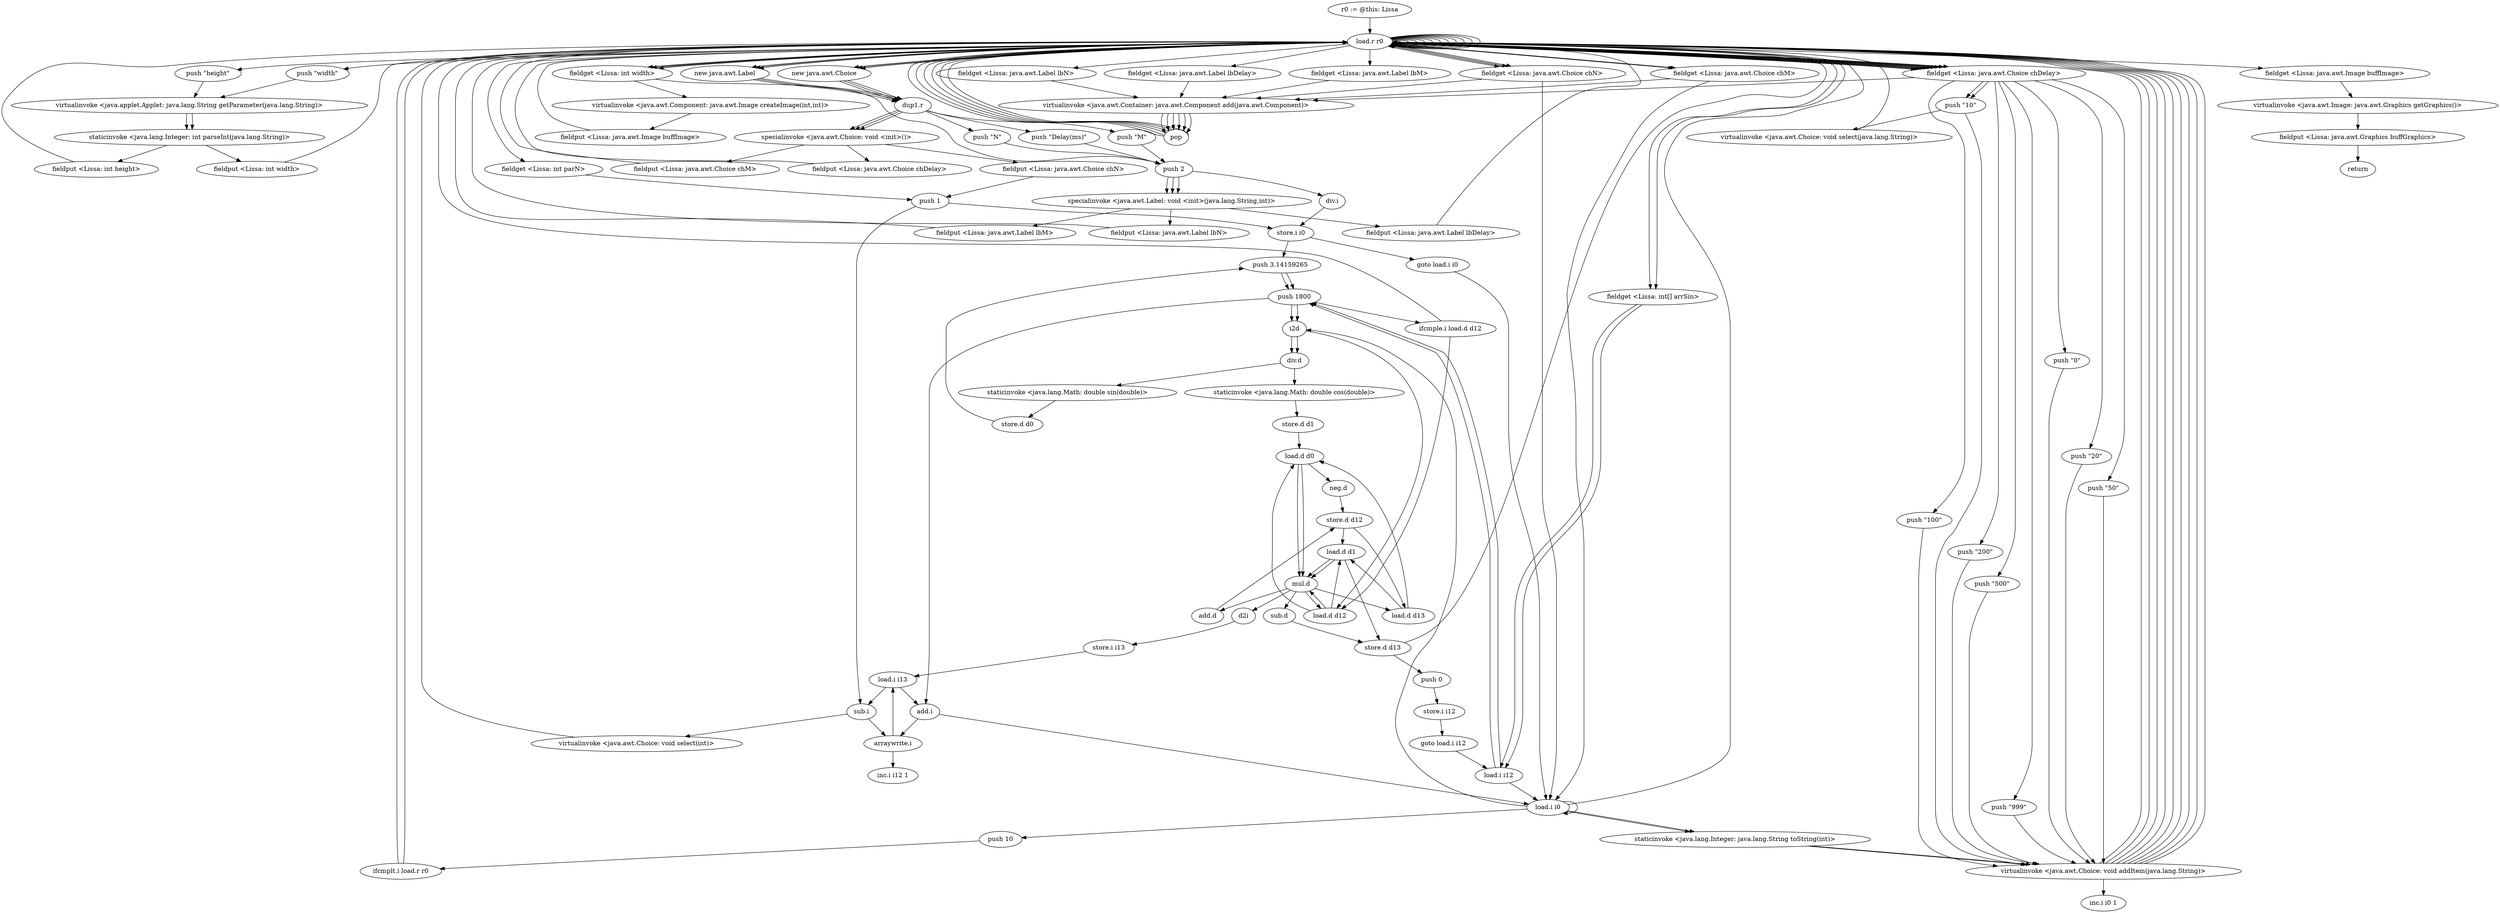 digraph "" {
    "r0 := @this: Lissa"
    "load.r r0"
    "r0 := @this: Lissa"->"load.r r0";
    "load.r r0"->"load.r r0";
    "push \"height\""
    "load.r r0"->"push \"height\"";
    "virtualinvoke <java.applet.Applet: java.lang.String getParameter(java.lang.String)>"
    "push \"height\""->"virtualinvoke <java.applet.Applet: java.lang.String getParameter(java.lang.String)>";
    "staticinvoke <java.lang.Integer: int parseInt(java.lang.String)>"
    "virtualinvoke <java.applet.Applet: java.lang.String getParameter(java.lang.String)>"->"staticinvoke <java.lang.Integer: int parseInt(java.lang.String)>";
    "fieldput <Lissa: int height>"
    "staticinvoke <java.lang.Integer: int parseInt(java.lang.String)>"->"fieldput <Lissa: int height>";
    "fieldput <Lissa: int height>"->"load.r r0";
    "load.r r0"->"load.r r0";
    "push \"width\""
    "load.r r0"->"push \"width\"";
    "push \"width\""->"virtualinvoke <java.applet.Applet: java.lang.String getParameter(java.lang.String)>";
    "virtualinvoke <java.applet.Applet: java.lang.String getParameter(java.lang.String)>"->"staticinvoke <java.lang.Integer: int parseInt(java.lang.String)>";
    "fieldput <Lissa: int width>"
    "staticinvoke <java.lang.Integer: int parseInt(java.lang.String)>"->"fieldput <Lissa: int width>";
    "fieldput <Lissa: int width>"->"load.r r0";
    "fieldget <Lissa: int width>"
    "load.r r0"->"fieldget <Lissa: int width>";
    "push 2"
    "fieldget <Lissa: int width>"->"push 2";
    "div.i"
    "push 2"->"div.i";
    "store.i i0"
    "div.i"->"store.i i0";
    "push 3.14159265"
    "store.i i0"->"push 3.14159265";
    "push 1800"
    "push 3.14159265"->"push 1800";
    "i2d"
    "push 1800"->"i2d";
    "div.d"
    "i2d"->"div.d";
    "staticinvoke <java.lang.Math: double sin(double)>"
    "div.d"->"staticinvoke <java.lang.Math: double sin(double)>";
    "store.d d0"
    "staticinvoke <java.lang.Math: double sin(double)>"->"store.d d0";
    "store.d d0"->"push 3.14159265";
    "push 3.14159265"->"push 1800";
    "push 1800"->"i2d";
    "i2d"->"div.d";
    "staticinvoke <java.lang.Math: double cos(double)>"
    "div.d"->"staticinvoke <java.lang.Math: double cos(double)>";
    "store.d d1"
    "staticinvoke <java.lang.Math: double cos(double)>"->"store.d d1";
    "load.d d0"
    "store.d d1"->"load.d d0";
    "neg.d"
    "load.d d0"->"neg.d";
    "store.d d12"
    "neg.d"->"store.d d12";
    "load.d d1"
    "store.d d12"->"load.d d1";
    "store.d d13"
    "load.d d1"->"store.d d13";
    "push 0"
    "store.d d13"->"push 0";
    "store.i i12"
    "push 0"->"store.i i12";
    "goto load.i i12"
    "store.i i12"->"goto load.i i12";
    "load.i i12"
    "goto load.i i12"->"load.i i12";
    "load.i i12"->"push 1800";
    "ifcmple.i load.d d12"
    "push 1800"->"ifcmple.i load.d d12";
    "ifcmple.i load.d d12"->"load.r r0";
    "new java.awt.Choice"
    "load.r r0"->"new java.awt.Choice";
    "dup1.r"
    "new java.awt.Choice"->"dup1.r";
    "specialinvoke <java.awt.Choice: void <init>()>"
    "dup1.r"->"specialinvoke <java.awt.Choice: void <init>()>";
    "fieldput <Lissa: java.awt.Choice chM>"
    "specialinvoke <java.awt.Choice: void <init>()>"->"fieldput <Lissa: java.awt.Choice chM>";
    "fieldput <Lissa: java.awt.Choice chM>"->"load.r r0";
    "load.r r0"->"new java.awt.Choice";
    "new java.awt.Choice"->"dup1.r";
    "dup1.r"->"specialinvoke <java.awt.Choice: void <init>()>";
    "fieldput <Lissa: java.awt.Choice chN>"
    "specialinvoke <java.awt.Choice: void <init>()>"->"fieldput <Lissa: java.awt.Choice chN>";
    "push 1"
    "fieldput <Lissa: java.awt.Choice chN>"->"push 1";
    "push 1"->"store.i i0";
    "goto load.i i0"
    "store.i i0"->"goto load.i i0";
    "load.i i0"
    "goto load.i i0"->"load.i i0";
    "push 10"
    "load.i i0"->"push 10";
    "ifcmplt.i load.r r0"
    "push 10"->"ifcmplt.i load.r r0";
    "ifcmplt.i load.r r0"->"load.r r0";
    "fieldget <Lissa: java.awt.Choice chN>"
    "load.r r0"->"fieldget <Lissa: java.awt.Choice chN>";
    "fieldget <Lissa: java.awt.Choice chN>"->"load.r r0";
    "fieldget <Lissa: int parN>"
    "load.r r0"->"fieldget <Lissa: int parN>";
    "fieldget <Lissa: int parN>"->"push 1";
    "sub.i"
    "push 1"->"sub.i";
    "virtualinvoke <java.awt.Choice: void select(int)>"
    "sub.i"->"virtualinvoke <java.awt.Choice: void select(int)>";
    "virtualinvoke <java.awt.Choice: void select(int)>"->"load.r r0";
    "new java.awt.Label"
    "load.r r0"->"new java.awt.Label";
    "new java.awt.Label"->"dup1.r";
    "push \"M\""
    "dup1.r"->"push \"M\"";
    "push \"M\""->"push 2";
    "specialinvoke <java.awt.Label: void <init>(java.lang.String,int)>"
    "push 2"->"specialinvoke <java.awt.Label: void <init>(java.lang.String,int)>";
    "fieldput <Lissa: java.awt.Label lbM>"
    "specialinvoke <java.awt.Label: void <init>(java.lang.String,int)>"->"fieldput <Lissa: java.awt.Label lbM>";
    "fieldput <Lissa: java.awt.Label lbM>"->"load.r r0";
    "load.r r0"->"load.r r0";
    "fieldget <Lissa: java.awt.Label lbM>"
    "load.r r0"->"fieldget <Lissa: java.awt.Label lbM>";
    "virtualinvoke <java.awt.Container: java.awt.Component add(java.awt.Component)>"
    "fieldget <Lissa: java.awt.Label lbM>"->"virtualinvoke <java.awt.Container: java.awt.Component add(java.awt.Component)>";
    "pop"
    "virtualinvoke <java.awt.Container: java.awt.Component add(java.awt.Component)>"->"pop";
    "pop"->"load.r r0";
    "load.r r0"->"load.r r0";
    "fieldget <Lissa: java.awt.Choice chM>"
    "load.r r0"->"fieldget <Lissa: java.awt.Choice chM>";
    "fieldget <Lissa: java.awt.Choice chM>"->"virtualinvoke <java.awt.Container: java.awt.Component add(java.awt.Component)>";
    "virtualinvoke <java.awt.Container: java.awt.Component add(java.awt.Component)>"->"pop";
    "pop"->"load.r r0";
    "load.r r0"->"new java.awt.Label";
    "new java.awt.Label"->"dup1.r";
    "push \"N\""
    "dup1.r"->"push \"N\"";
    "push \"N\""->"push 2";
    "push 2"->"specialinvoke <java.awt.Label: void <init>(java.lang.String,int)>";
    "fieldput <Lissa: java.awt.Label lbN>"
    "specialinvoke <java.awt.Label: void <init>(java.lang.String,int)>"->"fieldput <Lissa: java.awt.Label lbN>";
    "fieldput <Lissa: java.awt.Label lbN>"->"load.r r0";
    "load.r r0"->"load.r r0";
    "fieldget <Lissa: java.awt.Label lbN>"
    "load.r r0"->"fieldget <Lissa: java.awt.Label lbN>";
    "fieldget <Lissa: java.awt.Label lbN>"->"virtualinvoke <java.awt.Container: java.awt.Component add(java.awt.Component)>";
    "virtualinvoke <java.awt.Container: java.awt.Component add(java.awt.Component)>"->"pop";
    "pop"->"load.r r0";
    "load.r r0"->"load.r r0";
    "load.r r0"->"fieldget <Lissa: java.awt.Choice chN>";
    "fieldget <Lissa: java.awt.Choice chN>"->"virtualinvoke <java.awt.Container: java.awt.Component add(java.awt.Component)>";
    "virtualinvoke <java.awt.Container: java.awt.Component add(java.awt.Component)>"->"pop";
    "pop"->"load.r r0";
    "load.r r0"->"new java.awt.Label";
    "new java.awt.Label"->"dup1.r";
    "push \"Delay(ms)\""
    "dup1.r"->"push \"Delay(ms)\"";
    "push \"Delay(ms)\""->"push 2";
    "push 2"->"specialinvoke <java.awt.Label: void <init>(java.lang.String,int)>";
    "fieldput <Lissa: java.awt.Label lbDelay>"
    "specialinvoke <java.awt.Label: void <init>(java.lang.String,int)>"->"fieldput <Lissa: java.awt.Label lbDelay>";
    "fieldput <Lissa: java.awt.Label lbDelay>"->"load.r r0";
    "load.r r0"->"load.r r0";
    "fieldget <Lissa: java.awt.Label lbDelay>"
    "load.r r0"->"fieldget <Lissa: java.awt.Label lbDelay>";
    "fieldget <Lissa: java.awt.Label lbDelay>"->"virtualinvoke <java.awt.Container: java.awt.Component add(java.awt.Component)>";
    "virtualinvoke <java.awt.Container: java.awt.Component add(java.awt.Component)>"->"pop";
    "pop"->"load.r r0";
    "load.r r0"->"new java.awt.Choice";
    "new java.awt.Choice"->"dup1.r";
    "dup1.r"->"specialinvoke <java.awt.Choice: void <init>()>";
    "fieldput <Lissa: java.awt.Choice chDelay>"
    "specialinvoke <java.awt.Choice: void <init>()>"->"fieldput <Lissa: java.awt.Choice chDelay>";
    "fieldput <Lissa: java.awt.Choice chDelay>"->"load.r r0";
    "fieldget <Lissa: java.awt.Choice chDelay>"
    "load.r r0"->"fieldget <Lissa: java.awt.Choice chDelay>";
    "push \"0\""
    "fieldget <Lissa: java.awt.Choice chDelay>"->"push \"0\"";
    "virtualinvoke <java.awt.Choice: void addItem(java.lang.String)>"
    "push \"0\""->"virtualinvoke <java.awt.Choice: void addItem(java.lang.String)>";
    "virtualinvoke <java.awt.Choice: void addItem(java.lang.String)>"->"load.r r0";
    "load.r r0"->"fieldget <Lissa: java.awt.Choice chDelay>";
    "push \"10\""
    "fieldget <Lissa: java.awt.Choice chDelay>"->"push \"10\"";
    "push \"10\""->"virtualinvoke <java.awt.Choice: void addItem(java.lang.String)>";
    "virtualinvoke <java.awt.Choice: void addItem(java.lang.String)>"->"load.r r0";
    "load.r r0"->"fieldget <Lissa: java.awt.Choice chDelay>";
    "push \"20\""
    "fieldget <Lissa: java.awt.Choice chDelay>"->"push \"20\"";
    "push \"20\""->"virtualinvoke <java.awt.Choice: void addItem(java.lang.String)>";
    "virtualinvoke <java.awt.Choice: void addItem(java.lang.String)>"->"load.r r0";
    "load.r r0"->"fieldget <Lissa: java.awt.Choice chDelay>";
    "push \"50\""
    "fieldget <Lissa: java.awt.Choice chDelay>"->"push \"50\"";
    "push \"50\""->"virtualinvoke <java.awt.Choice: void addItem(java.lang.String)>";
    "virtualinvoke <java.awt.Choice: void addItem(java.lang.String)>"->"load.r r0";
    "load.r r0"->"fieldget <Lissa: java.awt.Choice chDelay>";
    "push \"100\""
    "fieldget <Lissa: java.awt.Choice chDelay>"->"push \"100\"";
    "push \"100\""->"virtualinvoke <java.awt.Choice: void addItem(java.lang.String)>";
    "virtualinvoke <java.awt.Choice: void addItem(java.lang.String)>"->"load.r r0";
    "load.r r0"->"fieldget <Lissa: java.awt.Choice chDelay>";
    "push \"200\""
    "fieldget <Lissa: java.awt.Choice chDelay>"->"push \"200\"";
    "push \"200\""->"virtualinvoke <java.awt.Choice: void addItem(java.lang.String)>";
    "virtualinvoke <java.awt.Choice: void addItem(java.lang.String)>"->"load.r r0";
    "load.r r0"->"fieldget <Lissa: java.awt.Choice chDelay>";
    "push \"500\""
    "fieldget <Lissa: java.awt.Choice chDelay>"->"push \"500\"";
    "push \"500\""->"virtualinvoke <java.awt.Choice: void addItem(java.lang.String)>";
    "virtualinvoke <java.awt.Choice: void addItem(java.lang.String)>"->"load.r r0";
    "load.r r0"->"fieldget <Lissa: java.awt.Choice chDelay>";
    "push \"999\""
    "fieldget <Lissa: java.awt.Choice chDelay>"->"push \"999\"";
    "push \"999\""->"virtualinvoke <java.awt.Choice: void addItem(java.lang.String)>";
    "virtualinvoke <java.awt.Choice: void addItem(java.lang.String)>"->"load.r r0";
    "load.r r0"->"fieldget <Lissa: java.awt.Choice chDelay>";
    "fieldget <Lissa: java.awt.Choice chDelay>"->"push \"10\"";
    "virtualinvoke <java.awt.Choice: void select(java.lang.String)>"
    "push \"10\""->"virtualinvoke <java.awt.Choice: void select(java.lang.String)>";
    "virtualinvoke <java.awt.Choice: void select(java.lang.String)>"->"load.r r0";
    "load.r r0"->"load.r r0";
    "load.r r0"->"fieldget <Lissa: java.awt.Choice chDelay>";
    "fieldget <Lissa: java.awt.Choice chDelay>"->"virtualinvoke <java.awt.Container: java.awt.Component add(java.awt.Component)>";
    "virtualinvoke <java.awt.Container: java.awt.Component add(java.awt.Component)>"->"pop";
    "pop"->"load.r r0";
    "load.r r0"->"load.r r0";
    "load.r r0"->"load.r r0";
    "load.r r0"->"fieldget <Lissa: int width>";
    "fieldget <Lissa: int width>"->"load.r r0";
    "load.r r0"->"fieldget <Lissa: int width>";
    "virtualinvoke <java.awt.Component: java.awt.Image createImage(int,int)>"
    "fieldget <Lissa: int width>"->"virtualinvoke <java.awt.Component: java.awt.Image createImage(int,int)>";
    "fieldput <Lissa: java.awt.Image buffImage>"
    "virtualinvoke <java.awt.Component: java.awt.Image createImage(int,int)>"->"fieldput <Lissa: java.awt.Image buffImage>";
    "fieldput <Lissa: java.awt.Image buffImage>"->"load.r r0";
    "load.r r0"->"load.r r0";
    "fieldget <Lissa: java.awt.Image buffImage>"
    "load.r r0"->"fieldget <Lissa: java.awt.Image buffImage>";
    "virtualinvoke <java.awt.Image: java.awt.Graphics getGraphics()>"
    "fieldget <Lissa: java.awt.Image buffImage>"->"virtualinvoke <java.awt.Image: java.awt.Graphics getGraphics()>";
    "fieldput <Lissa: java.awt.Graphics buffGraphics>"
    "virtualinvoke <java.awt.Image: java.awt.Graphics getGraphics()>"->"fieldput <Lissa: java.awt.Graphics buffGraphics>";
    "return"
    "fieldput <Lissa: java.awt.Graphics buffGraphics>"->"return";
    "ifcmplt.i load.r r0"->"load.r r0";
    "load.r r0"->"fieldget <Lissa: java.awt.Choice chM>";
    "fieldget <Lissa: java.awt.Choice chM>"->"load.i i0";
    "staticinvoke <java.lang.Integer: java.lang.String toString(int)>"
    "load.i i0"->"staticinvoke <java.lang.Integer: java.lang.String toString(int)>";
    "staticinvoke <java.lang.Integer: java.lang.String toString(int)>"->"virtualinvoke <java.awt.Choice: void addItem(java.lang.String)>";
    "virtualinvoke <java.awt.Choice: void addItem(java.lang.String)>"->"load.r r0";
    "load.r r0"->"fieldget <Lissa: java.awt.Choice chN>";
    "fieldget <Lissa: java.awt.Choice chN>"->"load.i i0";
    "load.i i0"->"staticinvoke <java.lang.Integer: java.lang.String toString(int)>";
    "staticinvoke <java.lang.Integer: java.lang.String toString(int)>"->"virtualinvoke <java.awt.Choice: void addItem(java.lang.String)>";
    "inc.i i0 1"
    "virtualinvoke <java.awt.Choice: void addItem(java.lang.String)>"->"inc.i i0 1";
    "load.d d12"
    "ifcmple.i load.d d12"->"load.d d12";
    "load.d d12"->"load.d d1";
    "mul.d"
    "load.d d1"->"mul.d";
    "load.d d13"
    "mul.d"->"load.d d13";
    "load.d d13"->"load.d d0";
    "load.d d0"->"mul.d";
    "add.d"
    "mul.d"->"add.d";
    "add.d"->"store.d d12";
    "store.d d12"->"load.d d13";
    "load.d d13"->"load.d d1";
    "load.d d1"->"mul.d";
    "mul.d"->"load.d d12";
    "load.d d12"->"load.d d0";
    "load.d d0"->"mul.d";
    "sub.d"
    "mul.d"->"sub.d";
    "sub.d"->"store.d d13";
    "store.d d13"->"load.r r0";
    "fieldget <Lissa: int[] arrSin>"
    "load.r r0"->"fieldget <Lissa: int[] arrSin>";
    "fieldget <Lissa: int[] arrSin>"->"load.i i12";
    "load.i i12"->"push 1800";
    "add.i"
    "push 1800"->"add.i";
    "add.i"->"load.i i0";
    "load.i i0"->"load.r r0";
    "load.r r0"->"fieldget <Lissa: int[] arrSin>";
    "fieldget <Lissa: int[] arrSin>"->"load.i i12";
    "load.i i12"->"load.i i0";
    "load.i i0"->"load.i i0";
    "load.i i0"->"i2d";
    "i2d"->"load.d d12";
    "load.d d12"->"mul.d";
    "d2i"
    "mul.d"->"d2i";
    "store.i i13"
    "d2i"->"store.i i13";
    "load.i i13"
    "store.i i13"->"load.i i13";
    "load.i i13"->"add.i";
    "arraywrite.i"
    "add.i"->"arraywrite.i";
    "arraywrite.i"->"load.i i13";
    "load.i i13"->"sub.i";
    "sub.i"->"arraywrite.i";
    "inc.i i12 1"
    "arraywrite.i"->"inc.i i12 1";
}

